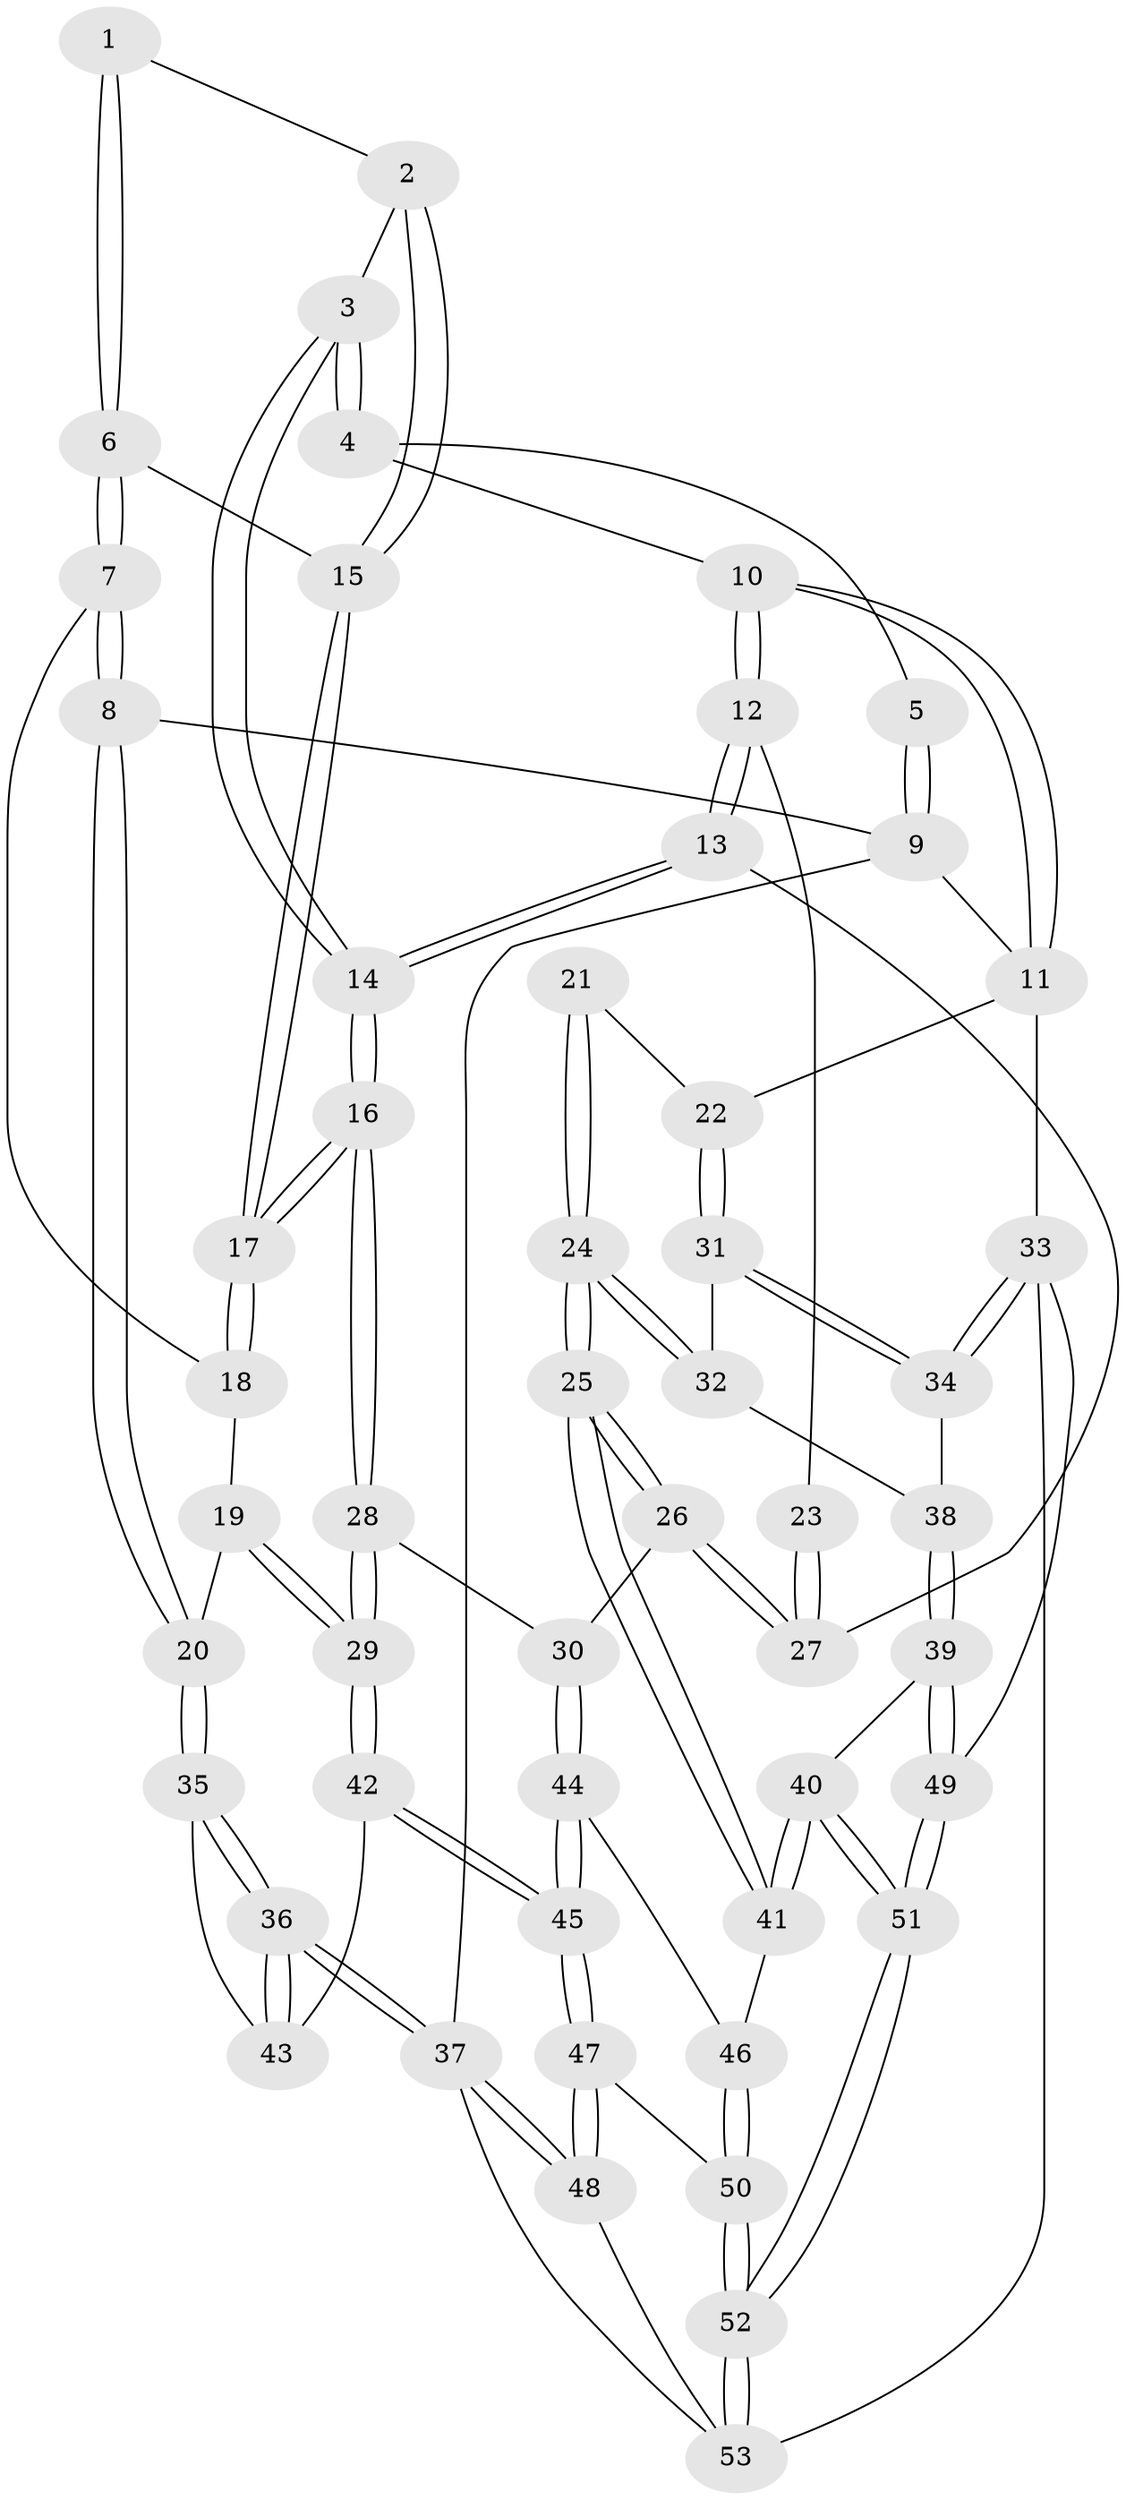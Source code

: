 // coarse degree distribution, {2: 0.03225806451612903, 3: 0.16129032258064516, 4: 0.41935483870967744, 5: 0.2903225806451613, 7: 0.06451612903225806, 6: 0.03225806451612903}
// Generated by graph-tools (version 1.1) at 2025/42/03/06/25 10:42:36]
// undirected, 53 vertices, 129 edges
graph export_dot {
graph [start="1"]
  node [color=gray90,style=filled];
  1 [pos="+0.16334717519029754+0"];
  2 [pos="+0.2582381654979003+0.07475948915859099"];
  3 [pos="+0.3061490647423757+0.02657969425925399"];
  4 [pos="+0.42642425943071616+0"];
  5 [pos="+0.12653465713366427+0"];
  6 [pos="+0.16706892397453102+0.08999220918820641"];
  7 [pos="+0.14400099240842382+0.11197906743067394"];
  8 [pos="+0+0.035560552994681964"];
  9 [pos="+0+0"];
  10 [pos="+0.4405413740723935+0"];
  11 [pos="+1+0"];
  12 [pos="+0.5115696047403518+0.11169601172773261"];
  13 [pos="+0.5105137076454374+0.11572661242129154"];
  14 [pos="+0.39562158098457456+0.21324585787584638"];
  15 [pos="+0.2566597611965437+0.07664001006964774"];
  16 [pos="+0.33356893367396123+0.3007784397807469"];
  17 [pos="+0.30297120993077226+0.2590621585846531"];
  18 [pos="+0.1595814253730653+0.1578677766707615"];
  19 [pos="+0.1088628867210228+0.2349488733833159"];
  20 [pos="+0+0.2076345682873262"];
  21 [pos="+0.8064332482167988+0.0723788934214693"];
  22 [pos="+1+0"];
  23 [pos="+0.7645706333125348+0.08412750951515197"];
  24 [pos="+0.7011981362216274+0.3810164324792319"];
  25 [pos="+0.6730139006397629+0.39814747158972574"];
  26 [pos="+0.6619240139652115+0.3945411560457537"];
  27 [pos="+0.5989437035210885+0.23396033934557306"];
  28 [pos="+0.32894353279369565+0.3517418210791055"];
  29 [pos="+0.26071910821193134+0.4288852755533693"];
  30 [pos="+0.6175339239632314+0.40054597210441445"];
  31 [pos="+1+0.010866839998308678"];
  32 [pos="+0.8746940177554882+0.3656639725026763"];
  33 [pos="+1+0.810751098775687"];
  34 [pos="+1+0.5151003521067817"];
  35 [pos="+0+0.40107706139473354"];
  36 [pos="+0+1"];
  37 [pos="+0+1"];
  38 [pos="+0.9280692914385813+0.4524684450579245"];
  39 [pos="+0.851797460001251+0.7034953591100032"];
  40 [pos="+0.8205155137295629+0.7041988959733229"];
  41 [pos="+0.7376435094035139+0.6500394359991134"];
  42 [pos="+0.22132676116395017+0.4993298049649847"];
  43 [pos="+0.2026325267365568+0.4996653104788782"];
  44 [pos="+0.4371739120287656+0.634275506771986"];
  45 [pos="+0.3012910419534176+0.638982358717492"];
  46 [pos="+0.5979571709134236+0.693580298460781"];
  47 [pos="+0.2798899515186542+0.8183389088780577"];
  48 [pos="+0.08455867061507959+1"];
  49 [pos="+1+0.7951373728206663"];
  50 [pos="+0.5366568061884782+0.8548494338655847"];
  51 [pos="+0.673626301675143+1"];
  52 [pos="+0.663798581941044+1"];
  53 [pos="+0.6545854816347124+1"];
  1 -- 2;
  1 -- 6;
  1 -- 6;
  2 -- 3;
  2 -- 15;
  2 -- 15;
  3 -- 4;
  3 -- 4;
  3 -- 14;
  3 -- 14;
  4 -- 5;
  4 -- 10;
  5 -- 9;
  5 -- 9;
  6 -- 7;
  6 -- 7;
  6 -- 15;
  7 -- 8;
  7 -- 8;
  7 -- 18;
  8 -- 9;
  8 -- 20;
  8 -- 20;
  9 -- 11;
  9 -- 37;
  10 -- 11;
  10 -- 11;
  10 -- 12;
  10 -- 12;
  11 -- 22;
  11 -- 33;
  12 -- 13;
  12 -- 13;
  12 -- 23;
  13 -- 14;
  13 -- 14;
  13 -- 27;
  14 -- 16;
  14 -- 16;
  15 -- 17;
  15 -- 17;
  16 -- 17;
  16 -- 17;
  16 -- 28;
  16 -- 28;
  17 -- 18;
  17 -- 18;
  18 -- 19;
  19 -- 20;
  19 -- 29;
  19 -- 29;
  20 -- 35;
  20 -- 35;
  21 -- 22;
  21 -- 24;
  21 -- 24;
  22 -- 31;
  22 -- 31;
  23 -- 27;
  23 -- 27;
  24 -- 25;
  24 -- 25;
  24 -- 32;
  24 -- 32;
  25 -- 26;
  25 -- 26;
  25 -- 41;
  25 -- 41;
  26 -- 27;
  26 -- 27;
  26 -- 30;
  28 -- 29;
  28 -- 29;
  28 -- 30;
  29 -- 42;
  29 -- 42;
  30 -- 44;
  30 -- 44;
  31 -- 32;
  31 -- 34;
  31 -- 34;
  32 -- 38;
  33 -- 34;
  33 -- 34;
  33 -- 49;
  33 -- 53;
  34 -- 38;
  35 -- 36;
  35 -- 36;
  35 -- 43;
  36 -- 37;
  36 -- 37;
  36 -- 43;
  36 -- 43;
  37 -- 48;
  37 -- 48;
  37 -- 53;
  38 -- 39;
  38 -- 39;
  39 -- 40;
  39 -- 49;
  39 -- 49;
  40 -- 41;
  40 -- 41;
  40 -- 51;
  40 -- 51;
  41 -- 46;
  42 -- 43;
  42 -- 45;
  42 -- 45;
  44 -- 45;
  44 -- 45;
  44 -- 46;
  45 -- 47;
  45 -- 47;
  46 -- 50;
  46 -- 50;
  47 -- 48;
  47 -- 48;
  47 -- 50;
  48 -- 53;
  49 -- 51;
  49 -- 51;
  50 -- 52;
  50 -- 52;
  51 -- 52;
  51 -- 52;
  52 -- 53;
  52 -- 53;
}
